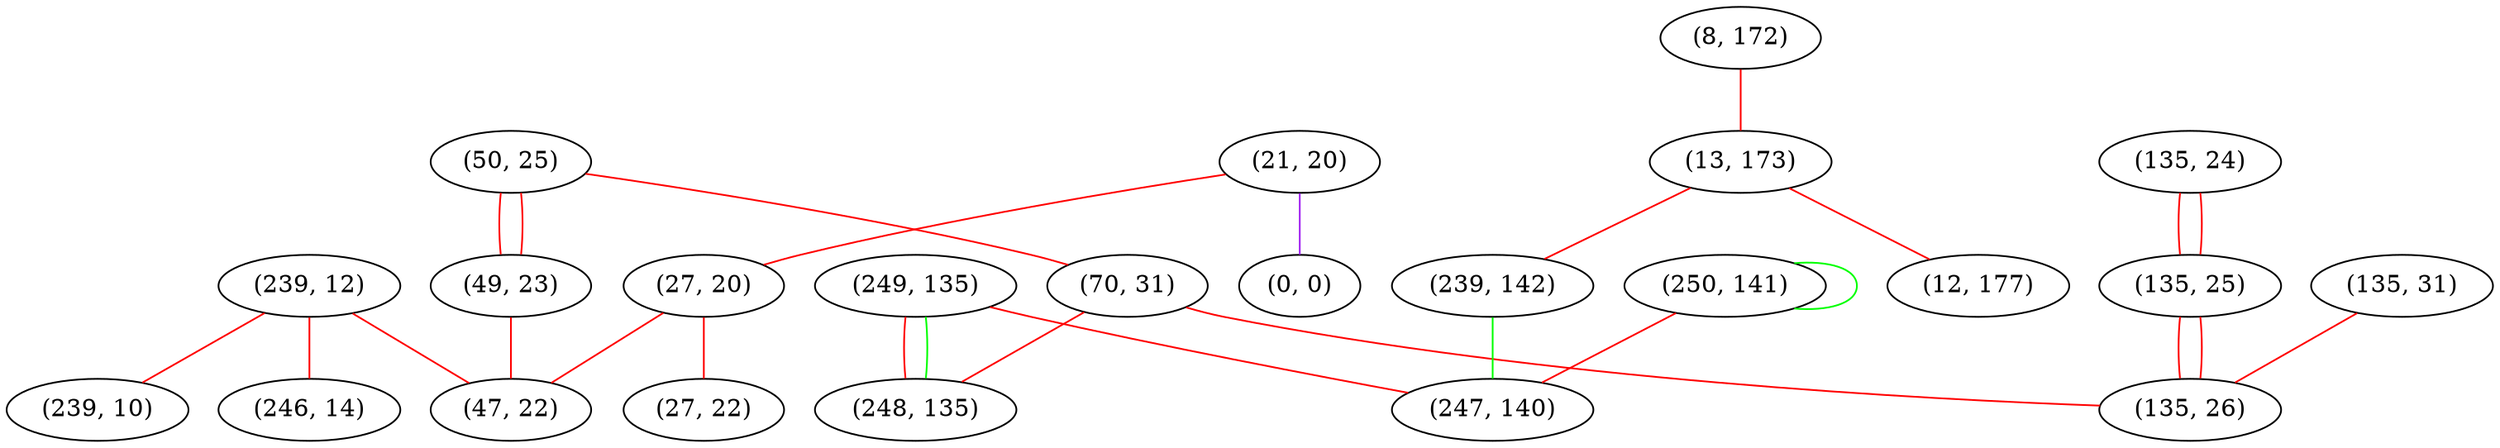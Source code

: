 graph "" {
"(239, 12)";
"(50, 25)";
"(8, 172)";
"(70, 31)";
"(246, 14)";
"(21, 20)";
"(27, 20)";
"(13, 173)";
"(135, 24)";
"(239, 10)";
"(249, 135)";
"(239, 142)";
"(0, 0)";
"(248, 135)";
"(12, 177)";
"(135, 31)";
"(49, 23)";
"(135, 25)";
"(250, 141)";
"(27, 22)";
"(47, 22)";
"(135, 26)";
"(247, 140)";
"(239, 12)" -- "(47, 22)"  [color=red, key=0, weight=1];
"(239, 12)" -- "(239, 10)"  [color=red, key=0, weight=1];
"(239, 12)" -- "(246, 14)"  [color=red, key=0, weight=1];
"(50, 25)" -- "(70, 31)"  [color=red, key=0, weight=1];
"(50, 25)" -- "(49, 23)"  [color=red, key=0, weight=1];
"(50, 25)" -- "(49, 23)"  [color=red, key=1, weight=1];
"(8, 172)" -- "(13, 173)"  [color=red, key=0, weight=1];
"(70, 31)" -- "(135, 26)"  [color=red, key=0, weight=1];
"(70, 31)" -- "(248, 135)"  [color=red, key=0, weight=1];
"(21, 20)" -- "(0, 0)"  [color=purple, key=0, weight=4];
"(21, 20)" -- "(27, 20)"  [color=red, key=0, weight=1];
"(27, 20)" -- "(47, 22)"  [color=red, key=0, weight=1];
"(27, 20)" -- "(27, 22)"  [color=red, key=0, weight=1];
"(13, 173)" -- "(239, 142)"  [color=red, key=0, weight=1];
"(13, 173)" -- "(12, 177)"  [color=red, key=0, weight=1];
"(135, 24)" -- "(135, 25)"  [color=red, key=0, weight=1];
"(135, 24)" -- "(135, 25)"  [color=red, key=1, weight=1];
"(249, 135)" -- "(247, 140)"  [color=red, key=0, weight=1];
"(249, 135)" -- "(248, 135)"  [color=red, key=0, weight=1];
"(249, 135)" -- "(248, 135)"  [color=green, key=1, weight=2];
"(239, 142)" -- "(247, 140)"  [color=green, key=0, weight=2];
"(135, 31)" -- "(135, 26)"  [color=red, key=0, weight=1];
"(49, 23)" -- "(47, 22)"  [color=red, key=0, weight=1];
"(135, 25)" -- "(135, 26)"  [color=red, key=0, weight=1];
"(135, 25)" -- "(135, 26)"  [color=red, key=1, weight=1];
"(250, 141)" -- "(247, 140)"  [color=red, key=0, weight=1];
"(250, 141)" -- "(250, 141)"  [color=green, key=0, weight=2];
}
